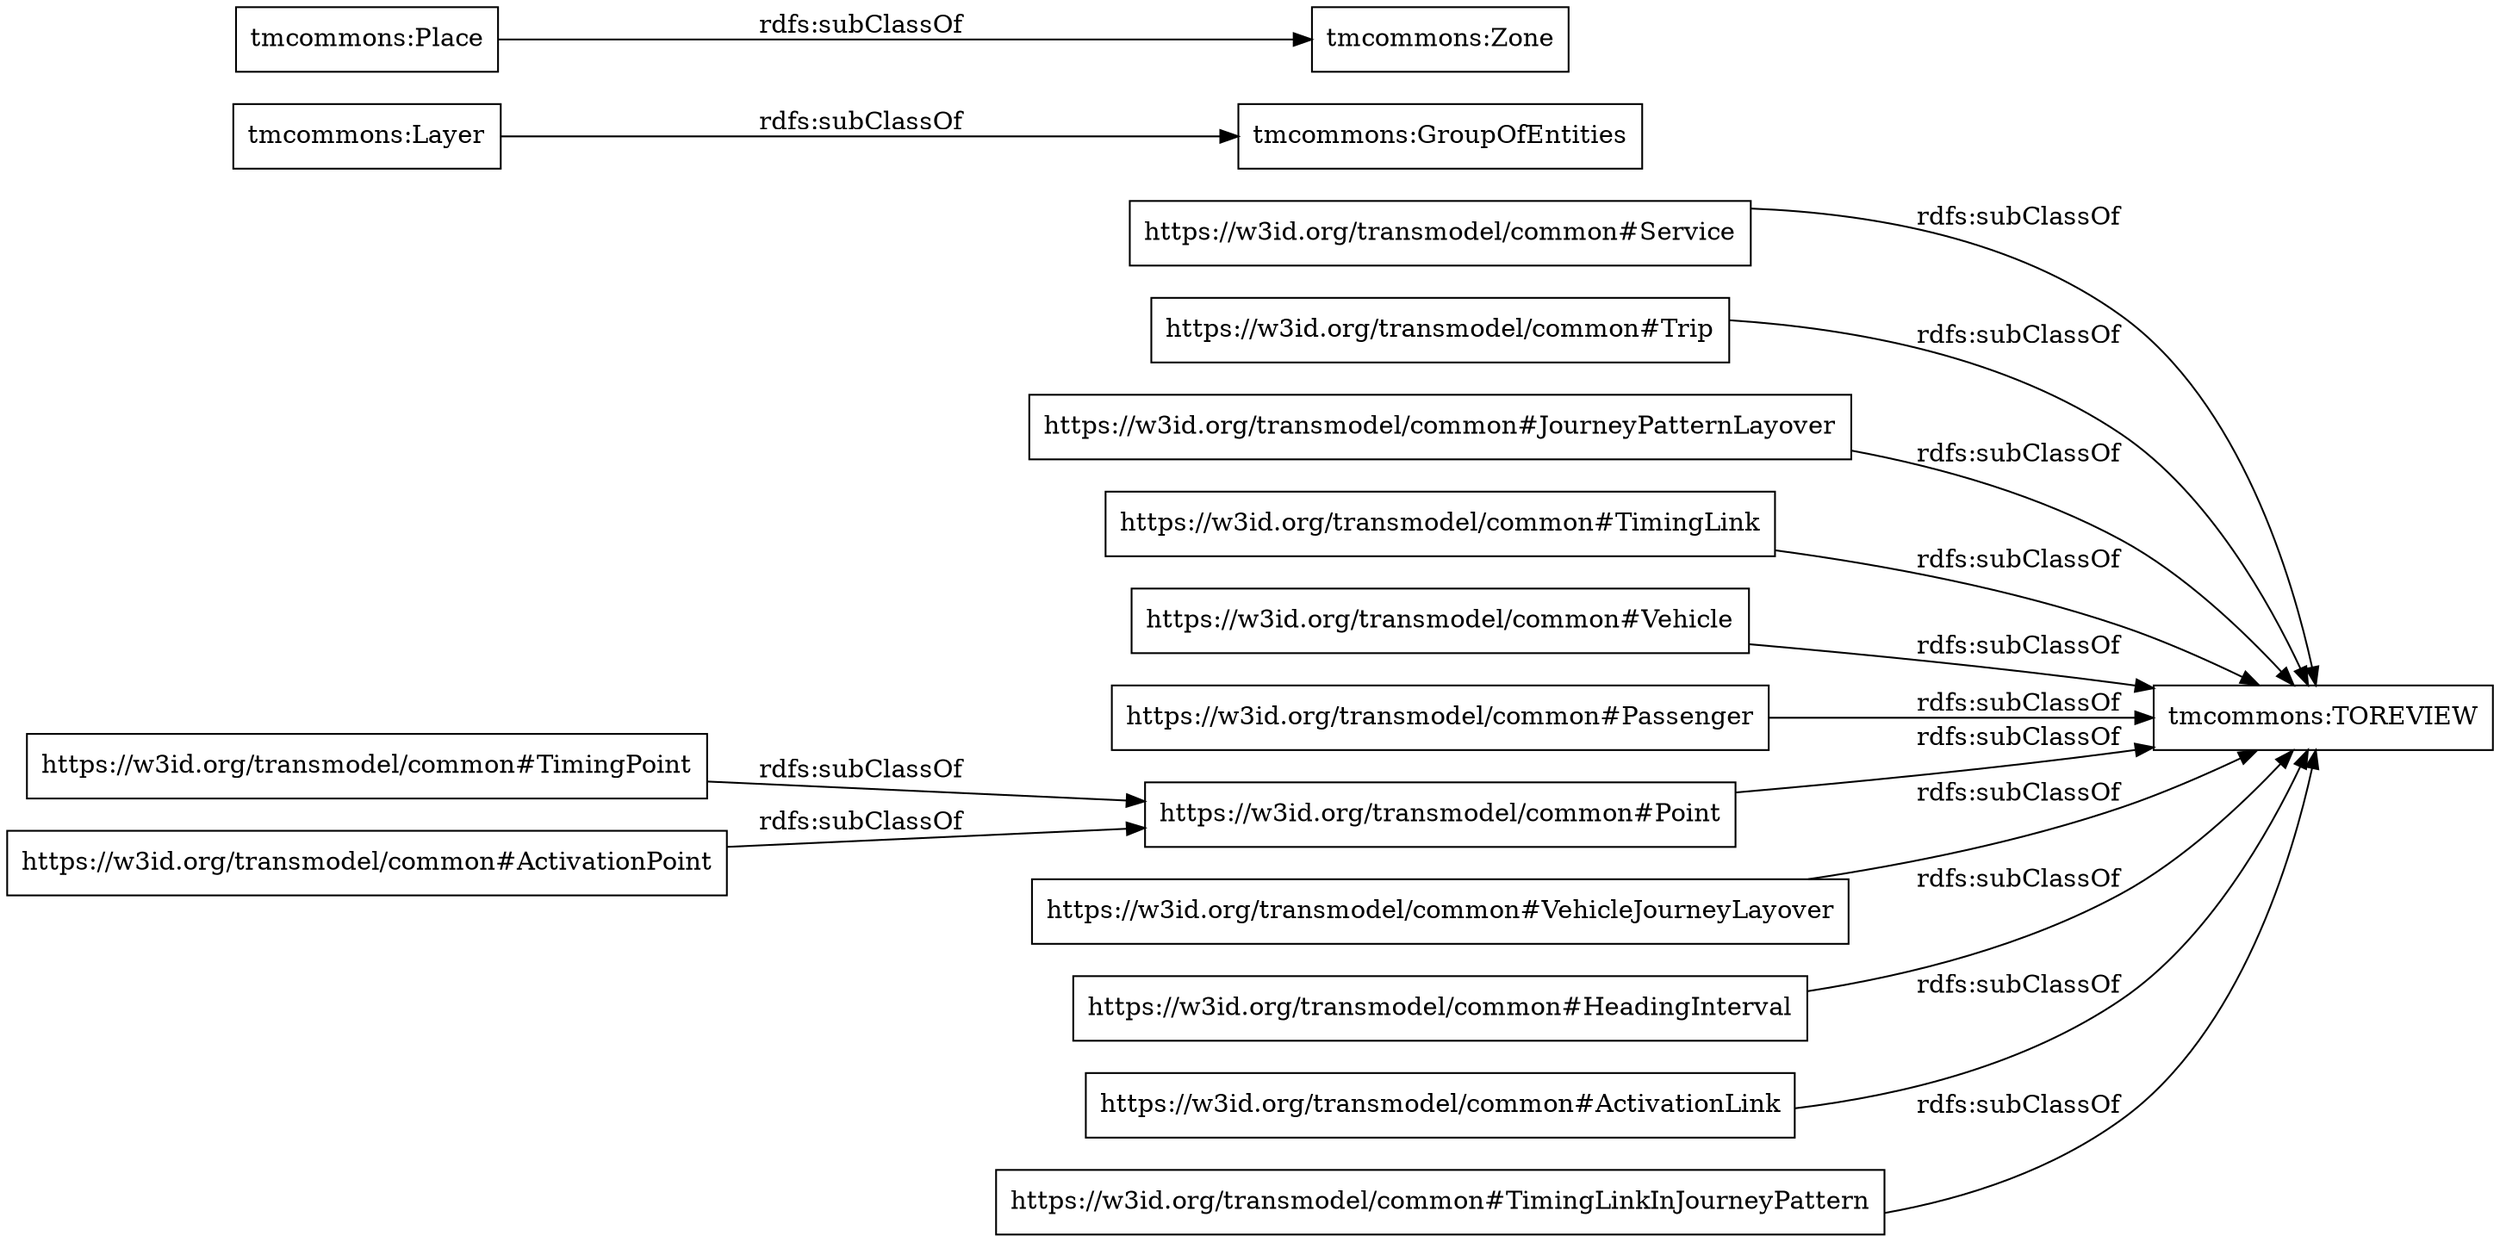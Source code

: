digraph ar2dtool_diagram { 
rankdir=LR;
size="1000"
node [shape = rectangle, color="black"]; "https://w3id.org/transmodel/common#Service" "tmcommons:Layer" "https://w3id.org/transmodel/common#Trip" "https://w3id.org/transmodel/common#JourneyPatternLayover" "https://w3id.org/transmodel/common#TimingLink" "https://w3id.org/transmodel/common#Vehicle" "https://w3id.org/transmodel/common#Passenger" "https://w3id.org/transmodel/common#Point" "tmcommons:Zone" "tmcommons:GroupOfEntities" "https://w3id.org/transmodel/common#VehicleJourneyLayover" "https://w3id.org/transmodel/common#HeadingInterval" "https://w3id.org/transmodel/common#TimingPoint" "tmcommons:TOREVIEW" "tmcommons:Place" "https://w3id.org/transmodel/common#ActivationLink" "https://w3id.org/transmodel/common#ActivationPoint" "https://w3id.org/transmodel/common#TimingLinkInJourneyPattern" ; /*classes style*/
	"https://w3id.org/transmodel/common#Vehicle" -> "tmcommons:TOREVIEW" [ label = "rdfs:subClassOf" ];
	"https://w3id.org/transmodel/common#Passenger" -> "tmcommons:TOREVIEW" [ label = "rdfs:subClassOf" ];
	"https://w3id.org/transmodel/common#ActivationPoint" -> "https://w3id.org/transmodel/common#Point" [ label = "rdfs:subClassOf" ];
	"https://w3id.org/transmodel/common#TimingPoint" -> "https://w3id.org/transmodel/common#Point" [ label = "rdfs:subClassOf" ];
	"tmcommons:Place" -> "tmcommons:Zone" [ label = "rdfs:subClassOf" ];
	"https://w3id.org/transmodel/common#TimingLinkInJourneyPattern" -> "tmcommons:TOREVIEW" [ label = "rdfs:subClassOf" ];
	"https://w3id.org/transmodel/common#HeadingInterval" -> "tmcommons:TOREVIEW" [ label = "rdfs:subClassOf" ];
	"https://w3id.org/transmodel/common#TimingLink" -> "tmcommons:TOREVIEW" [ label = "rdfs:subClassOf" ];
	"https://w3id.org/transmodel/common#Trip" -> "tmcommons:TOREVIEW" [ label = "rdfs:subClassOf" ];
	"https://w3id.org/transmodel/common#Service" -> "tmcommons:TOREVIEW" [ label = "rdfs:subClassOf" ];
	"https://w3id.org/transmodel/common#VehicleJourneyLayover" -> "tmcommons:TOREVIEW" [ label = "rdfs:subClassOf" ];
	"tmcommons:Layer" -> "tmcommons:GroupOfEntities" [ label = "rdfs:subClassOf" ];
	"https://w3id.org/transmodel/common#Point" -> "tmcommons:TOREVIEW" [ label = "rdfs:subClassOf" ];
	"https://w3id.org/transmodel/common#ActivationLink" -> "tmcommons:TOREVIEW" [ label = "rdfs:subClassOf" ];
	"https://w3id.org/transmodel/common#JourneyPatternLayover" -> "tmcommons:TOREVIEW" [ label = "rdfs:subClassOf" ];

}

